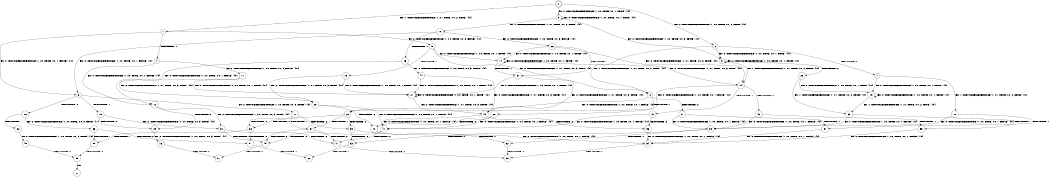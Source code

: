 digraph BCG {
size = "7, 10.5";
center = TRUE;
node [shape = circle];
0 [peripheries = 2];
0 -> 1 [label = "EX !1 !ATOMIC_EXCH_BRANCH (1, +1, TRUE, +0, 2, TRUE) !{0}"];
0 -> 2 [label = "EX !2 !ATOMIC_EXCH_BRANCH (1, +0, TRUE, +0, 3, TRUE) !{0}"];
0 -> 3 [label = "EX !0 !ATOMIC_EXCH_BRANCH (1, +0, TRUE, +0, 1, TRUE) !{0}"];
1 -> 4 [label = "TERMINATE !1"];
1 -> 5 [label = "EX !2 !ATOMIC_EXCH_BRANCH (1, +0, TRUE, +0, 3, FALSE) !{0}"];
1 -> 6 [label = "EX !0 !ATOMIC_EXCH_BRANCH (1, +0, TRUE, +0, 1, FALSE) !{0}"];
2 -> 7 [label = "TERMINATE !2"];
2 -> 8 [label = "EX !1 !ATOMIC_EXCH_BRANCH (1, +1, TRUE, +0, 2, TRUE) !{0}"];
2 -> 9 [label = "EX !0 !ATOMIC_EXCH_BRANCH (1, +0, TRUE, +0, 1, TRUE) !{0}"];
3 -> 10 [label = "EX !1 !ATOMIC_EXCH_BRANCH (1, +1, TRUE, +0, 2, TRUE) !{0}"];
3 -> 9 [label = "EX !2 !ATOMIC_EXCH_BRANCH (1, +0, TRUE, +0, 3, TRUE) !{0}"];
3 -> 3 [label = "EX !0 !ATOMIC_EXCH_BRANCH (1, +0, TRUE, +0, 1, TRUE) !{0}"];
4 -> 11 [label = "EX !2 !ATOMIC_EXCH_BRANCH (1, +0, TRUE, +0, 3, FALSE) !{0}"];
4 -> 12 [label = "EX !0 !ATOMIC_EXCH_BRANCH (1, +0, TRUE, +0, 1, FALSE) !{0}"];
5 -> 13 [label = "TERMINATE !1"];
5 -> 14 [label = "EX !0 !ATOMIC_EXCH_BRANCH (1, +0, TRUE, +0, 1, TRUE) !{0}"];
5 -> 8 [label = "EX !2 !ATOMIC_EXCH_BRANCH (1, +1, TRUE, +0, 3, TRUE) !{0}"];
6 -> 15 [label = "TERMINATE !1"];
6 -> 16 [label = "TERMINATE !0"];
6 -> 17 [label = "EX !2 !ATOMIC_EXCH_BRANCH (1, +0, TRUE, +0, 3, TRUE) !{0}"];
7 -> 18 [label = "EX !1 !ATOMIC_EXCH_BRANCH (1, +1, TRUE, +0, 2, TRUE) !{0}"];
7 -> 19 [label = "EX !0 !ATOMIC_EXCH_BRANCH (1, +0, TRUE, +0, 1, TRUE) !{0}"];
8 -> 20 [label = "TERMINATE !1"];
8 -> 21 [label = "TERMINATE !2"];
8 -> 22 [label = "EX !0 !ATOMIC_EXCH_BRANCH (1, +0, TRUE, +0, 1, FALSE) !{0}"];
9 -> 23 [label = "TERMINATE !2"];
9 -> 24 [label = "EX !1 !ATOMIC_EXCH_BRANCH (1, +1, TRUE, +0, 2, TRUE) !{0}"];
9 -> 9 [label = "EX !0 !ATOMIC_EXCH_BRANCH (1, +0, TRUE, +0, 1, TRUE) !{0}"];
10 -> 25 [label = "TERMINATE !1"];
10 -> 26 [label = "EX !2 !ATOMIC_EXCH_BRANCH (1, +0, TRUE, +0, 3, FALSE) !{0}"];
10 -> 6 [label = "EX !0 !ATOMIC_EXCH_BRANCH (1, +0, TRUE, +0, 1, FALSE) !{0}"];
11 -> 27 [label = "EX !0 !ATOMIC_EXCH_BRANCH (1, +0, TRUE, +0, 1, TRUE) !{0}"];
11 -> 28 [label = "EX !2 !ATOMIC_EXCH_BRANCH (1, +1, TRUE, +0, 3, TRUE) !{0}"];
12 -> 29 [label = "TERMINATE !0"];
12 -> 30 [label = "EX !2 !ATOMIC_EXCH_BRANCH (1, +0, TRUE, +0, 3, TRUE) !{0}"];
13 -> 27 [label = "EX !0 !ATOMIC_EXCH_BRANCH (1, +0, TRUE, +0, 1, TRUE) !{0}"];
13 -> 28 [label = "EX !2 !ATOMIC_EXCH_BRANCH (1, +1, TRUE, +0, 3, TRUE) !{0}"];
14 -> 31 [label = "TERMINATE !1"];
14 -> 24 [label = "EX !2 !ATOMIC_EXCH_BRANCH (1, +1, TRUE, +0, 3, TRUE) !{0}"];
14 -> 14 [label = "EX !0 !ATOMIC_EXCH_BRANCH (1, +0, TRUE, +0, 1, TRUE) !{0}"];
15 -> 29 [label = "TERMINATE !0"];
15 -> 30 [label = "EX !2 !ATOMIC_EXCH_BRANCH (1, +0, TRUE, +0, 3, TRUE) !{0}"];
16 -> 32 [label = "TERMINATE !1"];
16 -> 33 [label = "EX !2 !ATOMIC_EXCH_BRANCH (1, +0, TRUE, +0, 3, TRUE) !{1}"];
17 -> 34 [label = "TERMINATE !1"];
17 -> 35 [label = "TERMINATE !2"];
17 -> 36 [label = "TERMINATE !0"];
18 -> 37 [label = "TERMINATE !1"];
18 -> 38 [label = "EX !0 !ATOMIC_EXCH_BRANCH (1, +0, TRUE, +0, 1, FALSE) !{0}"];
19 -> 39 [label = "EX !1 !ATOMIC_EXCH_BRANCH (1, +1, TRUE, +0, 2, TRUE) !{0}"];
19 -> 19 [label = "EX !0 !ATOMIC_EXCH_BRANCH (1, +0, TRUE, +0, 1, TRUE) !{0}"];
20 -> 40 [label = "TERMINATE !2"];
20 -> 41 [label = "EX !0 !ATOMIC_EXCH_BRANCH (1, +0, TRUE, +0, 1, FALSE) !{0}"];
21 -> 37 [label = "TERMINATE !1"];
21 -> 38 [label = "EX !0 !ATOMIC_EXCH_BRANCH (1, +0, TRUE, +0, 1, FALSE) !{0}"];
22 -> 34 [label = "TERMINATE !1"];
22 -> 35 [label = "TERMINATE !2"];
22 -> 36 [label = "TERMINATE !0"];
23 -> 39 [label = "EX !1 !ATOMIC_EXCH_BRANCH (1, +1, TRUE, +0, 2, TRUE) !{0}"];
23 -> 19 [label = "EX !0 !ATOMIC_EXCH_BRANCH (1, +0, TRUE, +0, 1, TRUE) !{0}"];
24 -> 42 [label = "TERMINATE !1"];
24 -> 43 [label = "TERMINATE !2"];
24 -> 22 [label = "EX !0 !ATOMIC_EXCH_BRANCH (1, +0, TRUE, +0, 1, FALSE) !{0}"];
25 -> 44 [label = "EX !2 !ATOMIC_EXCH_BRANCH (1, +0, TRUE, +0, 3, FALSE) !{0}"];
25 -> 12 [label = "EX !0 !ATOMIC_EXCH_BRANCH (1, +0, TRUE, +0, 1, FALSE) !{0}"];
26 -> 31 [label = "TERMINATE !1"];
26 -> 24 [label = "EX !2 !ATOMIC_EXCH_BRANCH (1, +1, TRUE, +0, 3, TRUE) !{0}"];
26 -> 14 [label = "EX !0 !ATOMIC_EXCH_BRANCH (1, +0, TRUE, +0, 1, TRUE) !{0}"];
27 -> 45 [label = "EX !2 !ATOMIC_EXCH_BRANCH (1, +1, TRUE, +0, 3, TRUE) !{0}"];
27 -> 27 [label = "EX !0 !ATOMIC_EXCH_BRANCH (1, +0, TRUE, +0, 1, TRUE) !{0}"];
28 -> 40 [label = "TERMINATE !2"];
28 -> 41 [label = "EX !0 !ATOMIC_EXCH_BRANCH (1, +0, TRUE, +0, 1, FALSE) !{0}"];
29 -> 46 [label = "EX !2 !ATOMIC_EXCH_BRANCH (1, +0, TRUE, +0, 3, TRUE) !{1}"];
30 -> 47 [label = "TERMINATE !2"];
30 -> 48 [label = "TERMINATE !0"];
31 -> 45 [label = "EX !2 !ATOMIC_EXCH_BRANCH (1, +1, TRUE, +0, 3, TRUE) !{0}"];
31 -> 27 [label = "EX !0 !ATOMIC_EXCH_BRANCH (1, +0, TRUE, +0, 1, TRUE) !{0}"];
32 -> 49 [label = "EX !2 !ATOMIC_EXCH_BRANCH (1, +0, TRUE, +0, 3, TRUE) !{2}"];
33 -> 50 [label = "TERMINATE !1"];
33 -> 51 [label = "TERMINATE !2"];
34 -> 47 [label = "TERMINATE !2"];
34 -> 48 [label = "TERMINATE !0"];
35 -> 52 [label = "TERMINATE !1"];
35 -> 53 [label = "TERMINATE !0"];
36 -> 50 [label = "TERMINATE !1"];
36 -> 51 [label = "TERMINATE !2"];
37 -> 54 [label = "EX !0 !ATOMIC_EXCH_BRANCH (1, +0, TRUE, +0, 1, FALSE) !{0}"];
38 -> 52 [label = "TERMINATE !1"];
38 -> 53 [label = "TERMINATE !0"];
39 -> 55 [label = "TERMINATE !1"];
39 -> 38 [label = "EX !0 !ATOMIC_EXCH_BRANCH (1, +0, TRUE, +0, 1, FALSE) !{0}"];
40 -> 54 [label = "EX !0 !ATOMIC_EXCH_BRANCH (1, +0, TRUE, +0, 1, FALSE) !{0}"];
41 -> 47 [label = "TERMINATE !2"];
41 -> 48 [label = "TERMINATE !0"];
42 -> 56 [label = "TERMINATE !2"];
42 -> 41 [label = "EX !0 !ATOMIC_EXCH_BRANCH (1, +0, TRUE, +0, 1, FALSE) !{0}"];
43 -> 55 [label = "TERMINATE !1"];
43 -> 38 [label = "EX !0 !ATOMIC_EXCH_BRANCH (1, +0, TRUE, +0, 1, FALSE) !{0}"];
44 -> 45 [label = "EX !2 !ATOMIC_EXCH_BRANCH (1, +1, TRUE, +0, 3, TRUE) !{0}"];
44 -> 27 [label = "EX !0 !ATOMIC_EXCH_BRANCH (1, +0, TRUE, +0, 1, TRUE) !{0}"];
45 -> 56 [label = "TERMINATE !2"];
45 -> 41 [label = "EX !0 !ATOMIC_EXCH_BRANCH (1, +0, TRUE, +0, 1, FALSE) !{0}"];
46 -> 57 [label = "TERMINATE !2"];
47 -> 58 [label = "TERMINATE !0"];
48 -> 57 [label = "TERMINATE !2"];
49 -> 59 [label = "TERMINATE !2"];
50 -> 59 [label = "TERMINATE !2"];
51 -> 60 [label = "TERMINATE !1"];
52 -> 58 [label = "TERMINATE !0"];
53 -> 60 [label = "TERMINATE !1"];
54 -> 58 [label = "TERMINATE !0"];
55 -> 54 [label = "EX !0 !ATOMIC_EXCH_BRANCH (1, +0, TRUE, +0, 1, FALSE) !{0}"];
56 -> 54 [label = "EX !0 !ATOMIC_EXCH_BRANCH (1, +0, TRUE, +0, 1, FALSE) !{0}"];
59 -> 61 [label = "exit"];
}
